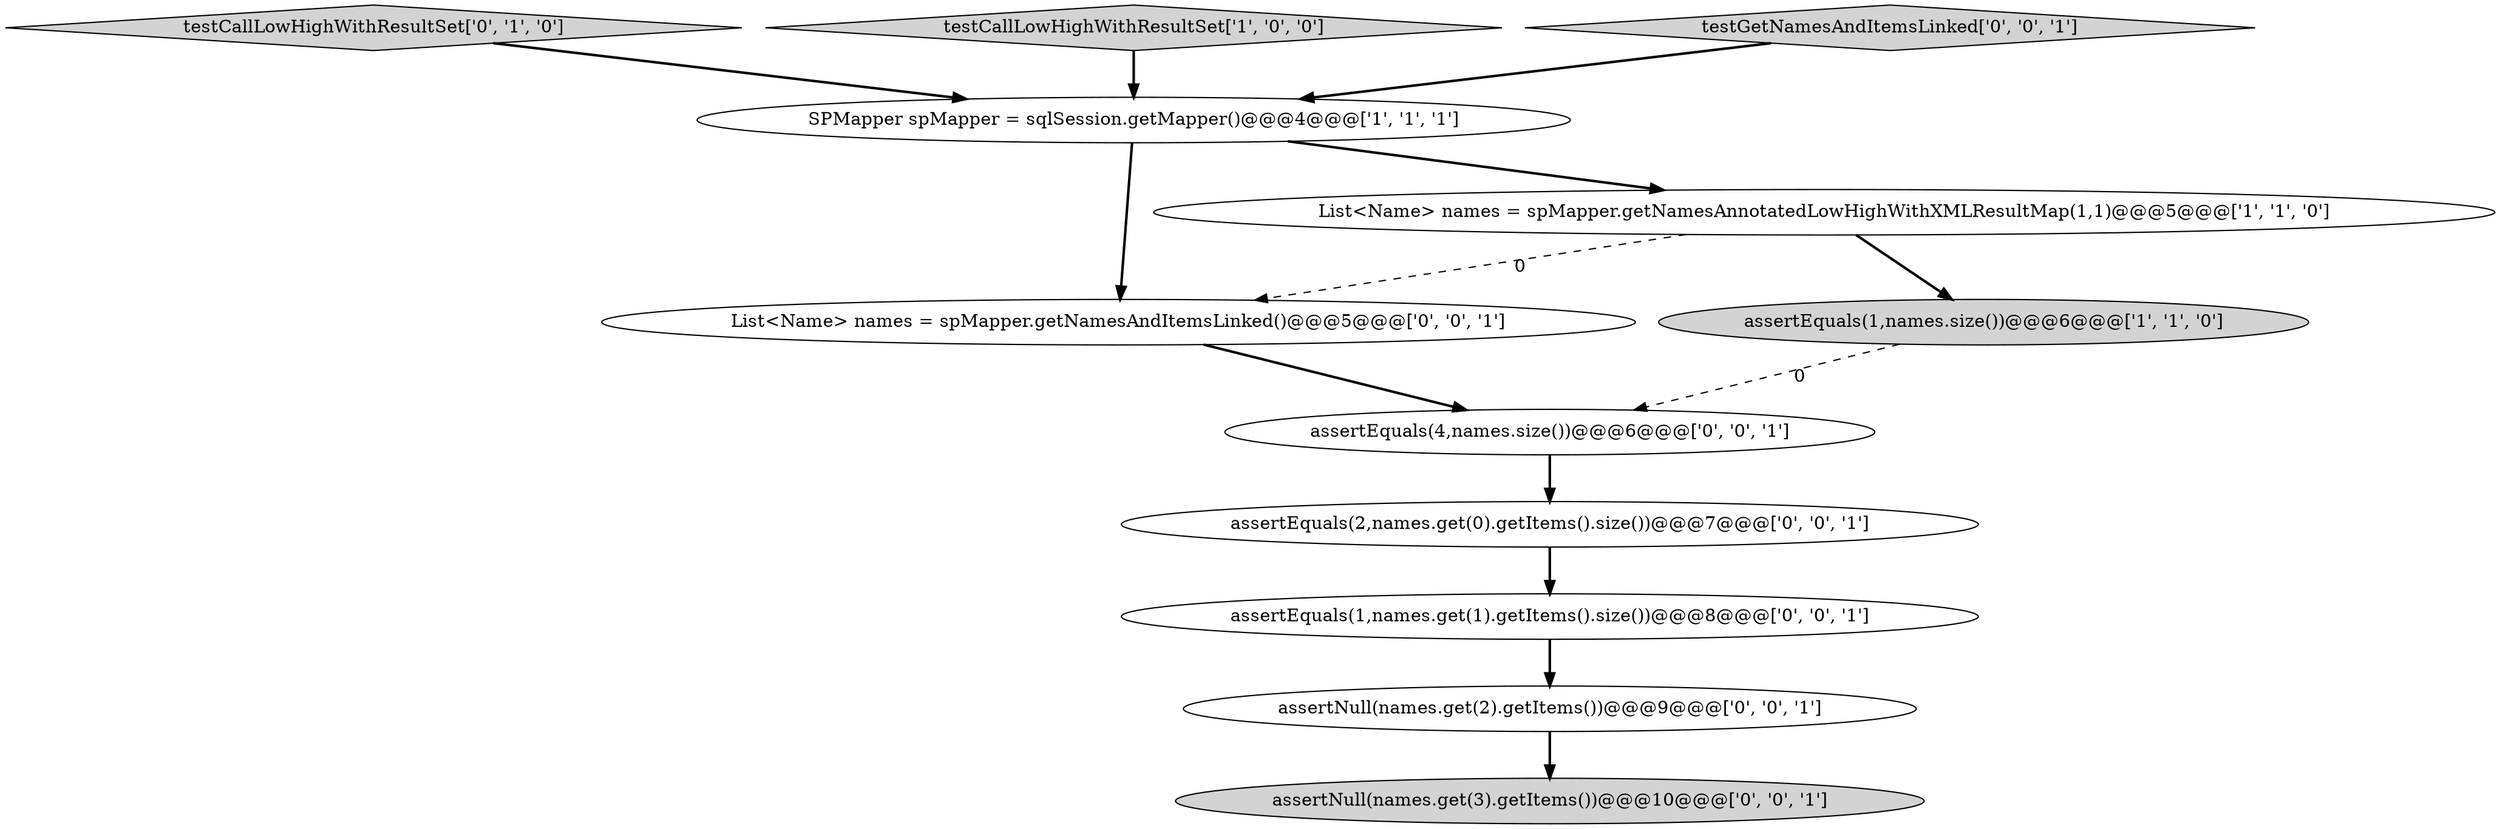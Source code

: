 digraph {
4 [style = filled, label = "testCallLowHighWithResultSet['0', '1', '0']", fillcolor = lightgray, shape = diamond image = "AAA0AAABBB2BBB"];
1 [style = filled, label = "assertEquals(1,names.size())@@@6@@@['1', '1', '0']", fillcolor = lightgray, shape = ellipse image = "AAA0AAABBB1BBB"];
11 [style = filled, label = "assertNull(names.get(3).getItems())@@@10@@@['0', '0', '1']", fillcolor = lightgray, shape = ellipse image = "AAA0AAABBB3BBB"];
5 [style = filled, label = "assertEquals(1,names.get(1).getItems().size())@@@8@@@['0', '0', '1']", fillcolor = white, shape = ellipse image = "AAA0AAABBB3BBB"];
8 [style = filled, label = "assertNull(names.get(2).getItems())@@@9@@@['0', '0', '1']", fillcolor = white, shape = ellipse image = "AAA0AAABBB3BBB"];
7 [style = filled, label = "List<Name> names = spMapper.getNamesAndItemsLinked()@@@5@@@['0', '0', '1']", fillcolor = white, shape = ellipse image = "AAA0AAABBB3BBB"];
3 [style = filled, label = "testCallLowHighWithResultSet['1', '0', '0']", fillcolor = lightgray, shape = diamond image = "AAA0AAABBB1BBB"];
9 [style = filled, label = "assertEquals(4,names.size())@@@6@@@['0', '0', '1']", fillcolor = white, shape = ellipse image = "AAA0AAABBB3BBB"];
10 [style = filled, label = "assertEquals(2,names.get(0).getItems().size())@@@7@@@['0', '0', '1']", fillcolor = white, shape = ellipse image = "AAA0AAABBB3BBB"];
2 [style = filled, label = "SPMapper spMapper = sqlSession.getMapper()@@@4@@@['1', '1', '1']", fillcolor = white, shape = ellipse image = "AAA0AAABBB1BBB"];
6 [style = filled, label = "testGetNamesAndItemsLinked['0', '0', '1']", fillcolor = lightgray, shape = diamond image = "AAA0AAABBB3BBB"];
0 [style = filled, label = "List<Name> names = spMapper.getNamesAnnotatedLowHighWithXMLResultMap(1,1)@@@5@@@['1', '1', '0']", fillcolor = white, shape = ellipse image = "AAA0AAABBB1BBB"];
7->9 [style = bold, label=""];
5->8 [style = bold, label=""];
1->9 [style = dashed, label="0"];
2->0 [style = bold, label=""];
4->2 [style = bold, label=""];
2->7 [style = bold, label=""];
9->10 [style = bold, label=""];
3->2 [style = bold, label=""];
10->5 [style = bold, label=""];
0->7 [style = dashed, label="0"];
8->11 [style = bold, label=""];
0->1 [style = bold, label=""];
6->2 [style = bold, label=""];
}
